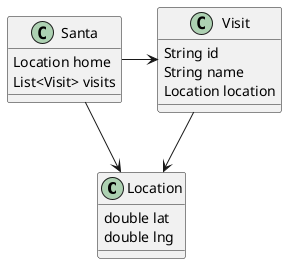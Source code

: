 @startuml
'https://plantuml.com/class-diagram

class Location {
double lat
double lng
}

class Santa {
Location home
List<Visit> visits
}

class Visit {
String id
String name
Location location
}


Santa -> Visit
Santa --> Location
Visit --> Location

@enduml
